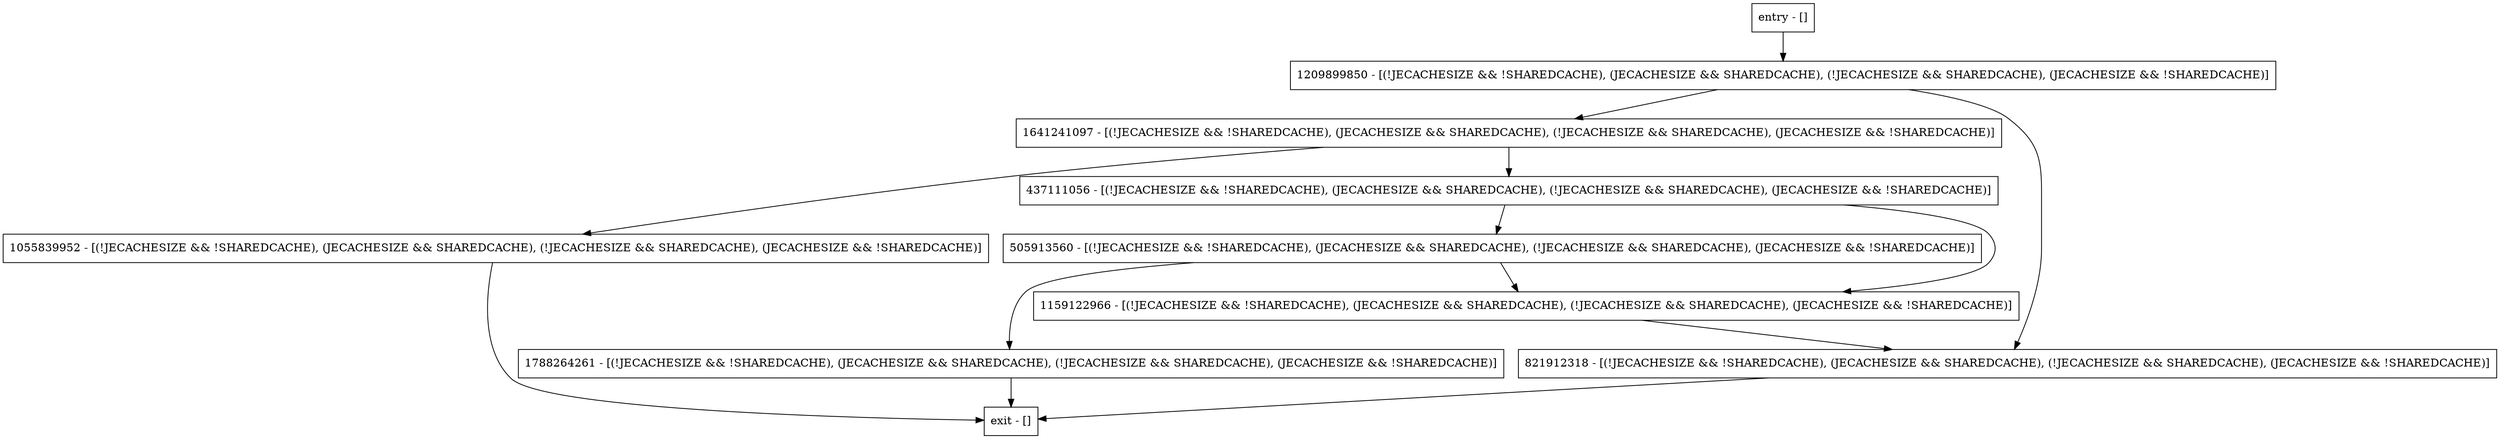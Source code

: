 digraph finishAdditionOfSharedCacheEnv {
node [shape=record];
1209899850 [label="1209899850 - [(!JECACHESIZE && !SHAREDCACHE), (JECACHESIZE && SHAREDCACHE), (!JECACHESIZE && SHAREDCACHE), (JECACHESIZE && !SHAREDCACHE)]"];
entry [label="entry - []"];
exit [label="exit - []"];
505913560 [label="505913560 - [(!JECACHESIZE && !SHAREDCACHE), (JECACHESIZE && SHAREDCACHE), (!JECACHESIZE && SHAREDCACHE), (JECACHESIZE && !SHAREDCACHE)]"];
1641241097 [label="1641241097 - [(!JECACHESIZE && !SHAREDCACHE), (JECACHESIZE && SHAREDCACHE), (!JECACHESIZE && SHAREDCACHE), (JECACHESIZE && !SHAREDCACHE)]"];
1055839952 [label="1055839952 - [(!JECACHESIZE && !SHAREDCACHE), (JECACHESIZE && SHAREDCACHE), (!JECACHESIZE && SHAREDCACHE), (JECACHESIZE && !SHAREDCACHE)]"];
1159122966 [label="1159122966 - [(!JECACHESIZE && !SHAREDCACHE), (JECACHESIZE && SHAREDCACHE), (!JECACHESIZE && SHAREDCACHE), (JECACHESIZE && !SHAREDCACHE)]"];
821912318 [label="821912318 - [(!JECACHESIZE && !SHAREDCACHE), (JECACHESIZE && SHAREDCACHE), (!JECACHESIZE && SHAREDCACHE), (JECACHESIZE && !SHAREDCACHE)]"];
1788264261 [label="1788264261 - [(!JECACHESIZE && !SHAREDCACHE), (JECACHESIZE && SHAREDCACHE), (!JECACHESIZE && SHAREDCACHE), (JECACHESIZE && !SHAREDCACHE)]"];
437111056 [label="437111056 - [(!JECACHESIZE && !SHAREDCACHE), (JECACHESIZE && SHAREDCACHE), (!JECACHESIZE && SHAREDCACHE), (JECACHESIZE && !SHAREDCACHE)]"];
entry;
exit;
1209899850 -> 1641241097;
1209899850 -> 821912318;
entry -> 1209899850;
505913560 -> 1159122966;
505913560 -> 1788264261;
1641241097 -> 1055839952;
1641241097 -> 437111056;
1055839952 -> exit;
1159122966 -> 821912318;
821912318 -> exit;
1788264261 -> exit;
437111056 -> 505913560;
437111056 -> 1159122966;
}

